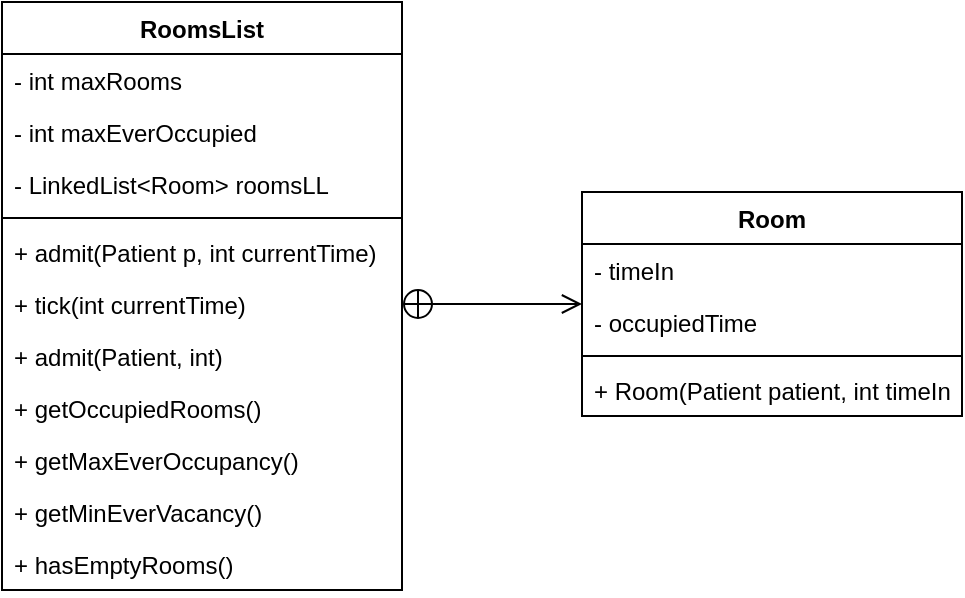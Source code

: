 <mxfile version="14.5.3" type="device"><diagram id="u1ARhK3huSj1r-TLjhpJ" name="Page-1"><mxGraphModel dx="357" dy="745" grid="1" gridSize="10" guides="1" tooltips="1" connect="1" arrows="1" fold="1" page="1" pageScale="1" pageWidth="850" pageHeight="1100" math="0" shadow="0"><root><mxCell id="0"/><mxCell id="1" parent="0"/><mxCell id="Oyy2wCUf2b58xFwmjKUi-9" value="RoomsList" style="swimlane;fontStyle=1;align=center;verticalAlign=top;childLayout=stackLayout;horizontal=1;startSize=26;horizontalStack=0;resizeParent=1;resizeParentMax=0;resizeLast=0;collapsible=1;marginBottom=0;" vertex="1" parent="1"><mxGeometry x="210" y="310" width="200" height="294" as="geometry"/></mxCell><mxCell id="Oyy2wCUf2b58xFwmjKUi-10" value="- int maxRooms" style="text;strokeColor=none;fillColor=none;align=left;verticalAlign=top;spacingLeft=4;spacingRight=4;overflow=hidden;rotatable=0;points=[[0,0.5],[1,0.5]];portConstraint=eastwest;" vertex="1" parent="Oyy2wCUf2b58xFwmjKUi-9"><mxGeometry y="26" width="200" height="26" as="geometry"/></mxCell><mxCell id="Oyy2wCUf2b58xFwmjKUi-13" value="- int maxEverOccupied" style="text;strokeColor=none;fillColor=none;align=left;verticalAlign=top;spacingLeft=4;spacingRight=4;overflow=hidden;rotatable=0;points=[[0,0.5],[1,0.5]];portConstraint=eastwest;" vertex="1" parent="Oyy2wCUf2b58xFwmjKUi-9"><mxGeometry y="52" width="200" height="26" as="geometry"/></mxCell><mxCell id="Oyy2wCUf2b58xFwmjKUi-14" value="- LinkedList&lt;Room&gt; roomsLL" style="text;strokeColor=none;fillColor=none;align=left;verticalAlign=top;spacingLeft=4;spacingRight=4;overflow=hidden;rotatable=0;points=[[0,0.5],[1,0.5]];portConstraint=eastwest;" vertex="1" parent="Oyy2wCUf2b58xFwmjKUi-9"><mxGeometry y="78" width="200" height="26" as="geometry"/></mxCell><mxCell id="Oyy2wCUf2b58xFwmjKUi-11" value="" style="line;strokeWidth=1;fillColor=none;align=left;verticalAlign=middle;spacingTop=-1;spacingLeft=3;spacingRight=3;rotatable=0;labelPosition=right;points=[];portConstraint=eastwest;" vertex="1" parent="Oyy2wCUf2b58xFwmjKUi-9"><mxGeometry y="104" width="200" height="8" as="geometry"/></mxCell><mxCell id="Oyy2wCUf2b58xFwmjKUi-12" value="+ admit(Patient p, int currentTime)" style="text;strokeColor=none;fillColor=none;align=left;verticalAlign=top;spacingLeft=4;spacingRight=4;overflow=hidden;rotatable=0;points=[[0,0.5],[1,0.5]];portConstraint=eastwest;" vertex="1" parent="Oyy2wCUf2b58xFwmjKUi-9"><mxGeometry y="112" width="200" height="26" as="geometry"/></mxCell><mxCell id="Oyy2wCUf2b58xFwmjKUi-15" value="+ tick(int currentTime)" style="text;strokeColor=none;fillColor=none;align=left;verticalAlign=top;spacingLeft=4;spacingRight=4;overflow=hidden;rotatable=0;points=[[0,0.5],[1,0.5]];portConstraint=eastwest;" vertex="1" parent="Oyy2wCUf2b58xFwmjKUi-9"><mxGeometry y="138" width="200" height="26" as="geometry"/></mxCell><mxCell id="Oyy2wCUf2b58xFwmjKUi-16" value="+ admit(Patient, int)" style="text;strokeColor=none;fillColor=none;align=left;verticalAlign=top;spacingLeft=4;spacingRight=4;overflow=hidden;rotatable=0;points=[[0,0.5],[1,0.5]];portConstraint=eastwest;" vertex="1" parent="Oyy2wCUf2b58xFwmjKUi-9"><mxGeometry y="164" width="200" height="26" as="geometry"/></mxCell><mxCell id="Oyy2wCUf2b58xFwmjKUi-20" value="+ getOccupiedRooms()" style="text;strokeColor=none;fillColor=none;align=left;verticalAlign=top;spacingLeft=4;spacingRight=4;overflow=hidden;rotatable=0;points=[[0,0.5],[1,0.5]];portConstraint=eastwest;" vertex="1" parent="Oyy2wCUf2b58xFwmjKUi-9"><mxGeometry y="190" width="200" height="26" as="geometry"/></mxCell><mxCell id="Oyy2wCUf2b58xFwmjKUi-17" value="+ getMaxEverOccupancy()" style="text;strokeColor=none;fillColor=none;align=left;verticalAlign=top;spacingLeft=4;spacingRight=4;overflow=hidden;rotatable=0;points=[[0,0.5],[1,0.5]];portConstraint=eastwest;" vertex="1" parent="Oyy2wCUf2b58xFwmjKUi-9"><mxGeometry y="216" width="200" height="26" as="geometry"/></mxCell><mxCell id="Oyy2wCUf2b58xFwmjKUi-18" value="+ getMinEverVacancy()" style="text;strokeColor=none;fillColor=none;align=left;verticalAlign=top;spacingLeft=4;spacingRight=4;overflow=hidden;rotatable=0;points=[[0,0.5],[1,0.5]];portConstraint=eastwest;" vertex="1" parent="Oyy2wCUf2b58xFwmjKUi-9"><mxGeometry y="242" width="200" height="26" as="geometry"/></mxCell><mxCell id="Oyy2wCUf2b58xFwmjKUi-19" value="+ hasEmptyRooms()" style="text;strokeColor=none;fillColor=none;align=left;verticalAlign=top;spacingLeft=4;spacingRight=4;overflow=hidden;rotatable=0;points=[[0,0.5],[1,0.5]];portConstraint=eastwest;" vertex="1" parent="Oyy2wCUf2b58xFwmjKUi-9"><mxGeometry y="268" width="200" height="26" as="geometry"/></mxCell><mxCell id="Oyy2wCUf2b58xFwmjKUi-22" value="Room" style="swimlane;fontStyle=1;align=center;verticalAlign=top;childLayout=stackLayout;horizontal=1;startSize=26;horizontalStack=0;resizeParent=1;resizeParentMax=0;resizeLast=0;collapsible=1;marginBottom=0;" vertex="1" parent="1"><mxGeometry x="500" y="405" width="190" height="112" as="geometry"/></mxCell><mxCell id="Oyy2wCUf2b58xFwmjKUi-23" value="- timeIn" style="text;strokeColor=none;fillColor=none;align=left;verticalAlign=top;spacingLeft=4;spacingRight=4;overflow=hidden;rotatable=0;points=[[0,0.5],[1,0.5]];portConstraint=eastwest;" vertex="1" parent="Oyy2wCUf2b58xFwmjKUi-22"><mxGeometry y="26" width="190" height="26" as="geometry"/></mxCell><mxCell id="Oyy2wCUf2b58xFwmjKUi-26" value="- occupiedTime" style="text;strokeColor=none;fillColor=none;align=left;verticalAlign=top;spacingLeft=4;spacingRight=4;overflow=hidden;rotatable=0;points=[[0,0.5],[1,0.5]];portConstraint=eastwest;" vertex="1" parent="Oyy2wCUf2b58xFwmjKUi-22"><mxGeometry y="52" width="190" height="26" as="geometry"/></mxCell><mxCell id="Oyy2wCUf2b58xFwmjKUi-24" value="" style="line;strokeWidth=1;fillColor=none;align=left;verticalAlign=middle;spacingTop=-1;spacingLeft=3;spacingRight=3;rotatable=0;labelPosition=right;points=[];portConstraint=eastwest;" vertex="1" parent="Oyy2wCUf2b58xFwmjKUi-22"><mxGeometry y="78" width="190" height="8" as="geometry"/></mxCell><mxCell id="Oyy2wCUf2b58xFwmjKUi-25" value="+ Room(Patient patient, int timeIn" style="text;strokeColor=none;fillColor=none;align=left;verticalAlign=top;spacingLeft=4;spacingRight=4;overflow=hidden;rotatable=0;points=[[0,0.5],[1,0.5]];portConstraint=eastwest;" vertex="1" parent="Oyy2wCUf2b58xFwmjKUi-22"><mxGeometry y="86" width="190" height="26" as="geometry"/></mxCell><mxCell id="Oyy2wCUf2b58xFwmjKUi-21" value="" style="endArrow=open;startArrow=circlePlus;endFill=0;startFill=0;endSize=8;html=1;entryX=0;entryY=0.5;entryDx=0;entryDy=0;exitX=1;exitY=0.5;exitDx=0;exitDy=0;" edge="1" parent="1" source="Oyy2wCUf2b58xFwmjKUi-15" target="Oyy2wCUf2b58xFwmjKUi-22"><mxGeometry width="160" relative="1" as="geometry"><mxPoint x="410" y="448" as="sourcePoint"/><mxPoint x="496" y="428" as="targetPoint"/></mxGeometry></mxCell></root></mxGraphModel></diagram></mxfile>